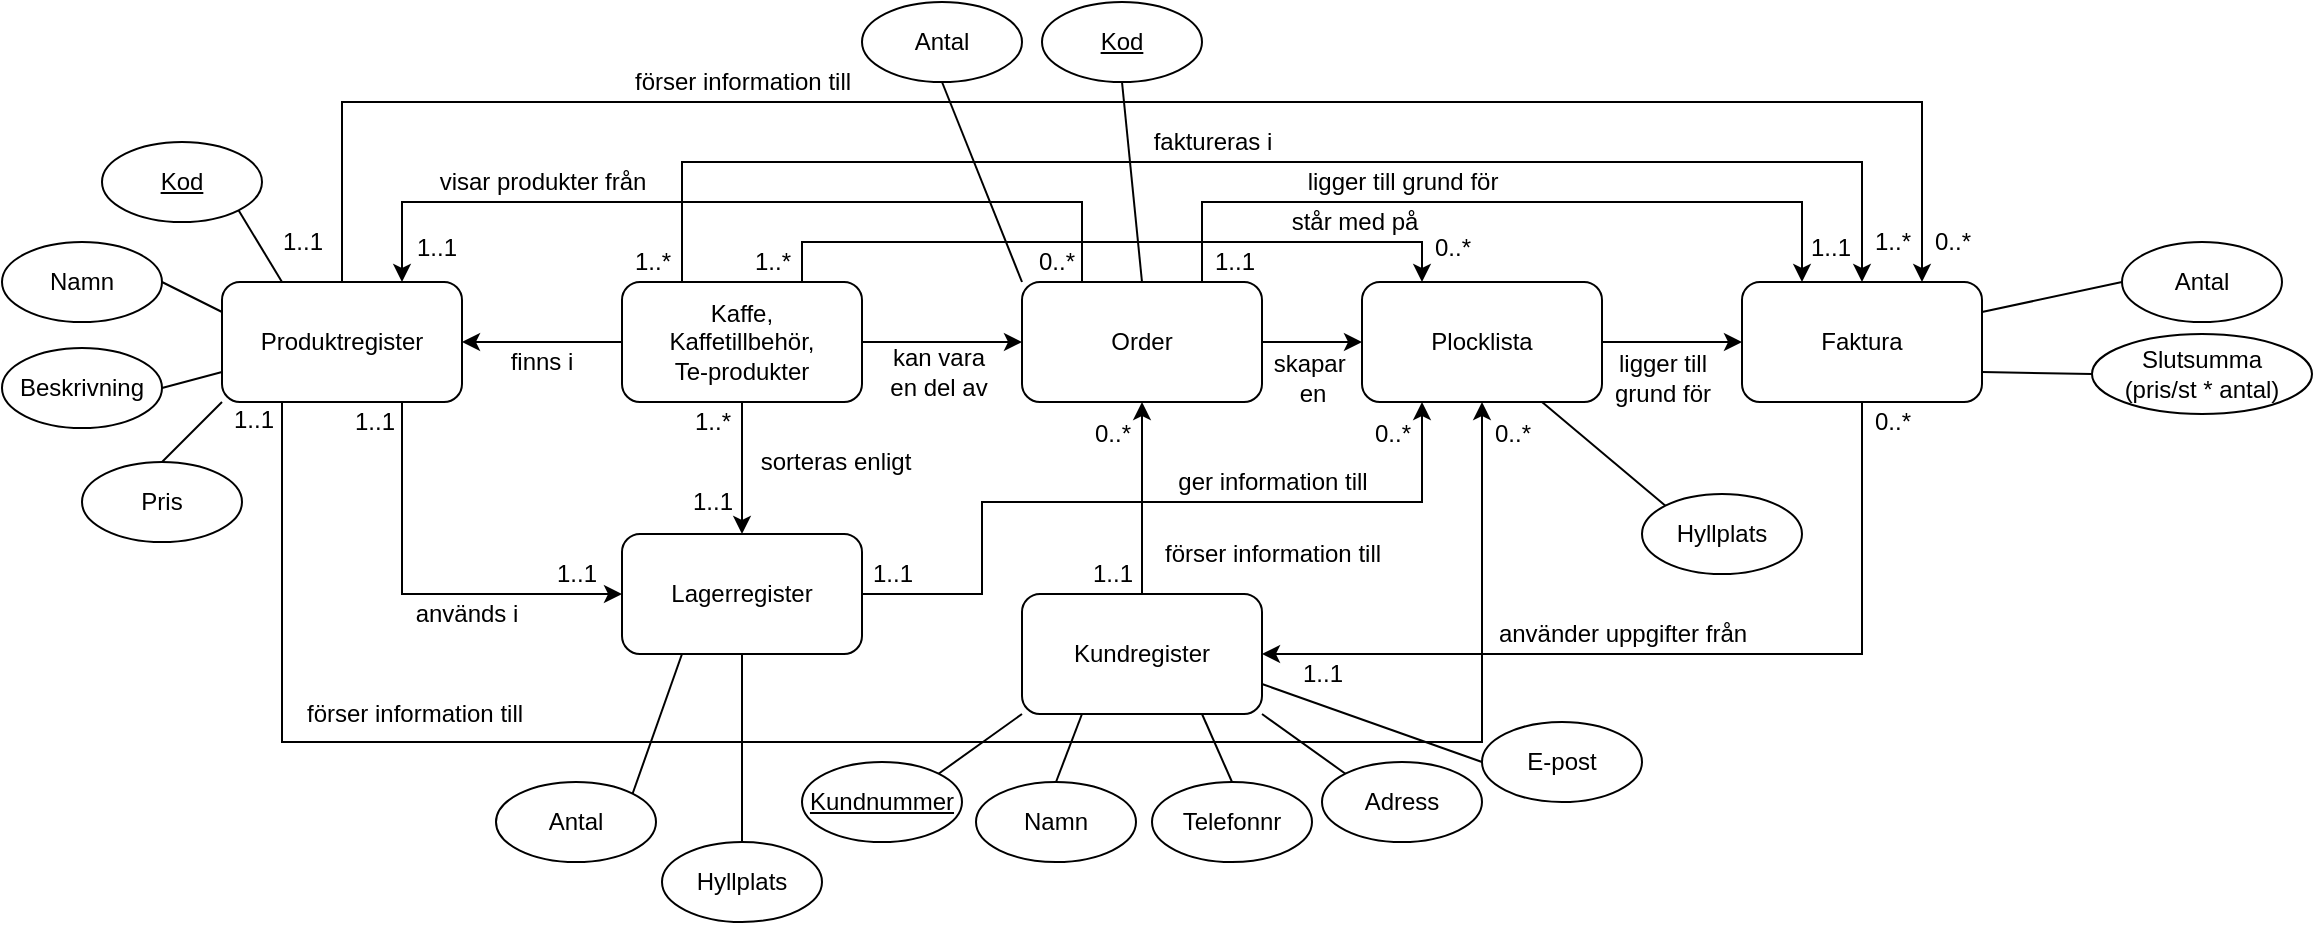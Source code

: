<mxfile version="12.6.5" type="device"><diagram id="C5RBs43oDa-KdzZeNtuy" name="Page-1"><mxGraphModel dx="1933" dy="980" grid="1" gridSize="10" guides="1" tooltips="1" connect="1" arrows="1" fold="1" page="1" pageScale="1" pageWidth="827" pageHeight="1169" math="0" shadow="0"><root><mxCell id="WIyWlLk6GJQsqaUBKTNV-0"/><mxCell id="WIyWlLk6GJQsqaUBKTNV-1" parent="WIyWlLk6GJQsqaUBKTNV-0"/><mxCell id="cyRoz3VswMwR6UtzAq-F-48" style="edgeStyle=orthogonalEdgeStyle;rounded=0;orthogonalLoop=1;jettySize=auto;html=1;exitX=0.5;exitY=1;exitDx=0;exitDy=0;entryX=0.5;entryY=0;entryDx=0;entryDy=0;" parent="WIyWlLk6GJQsqaUBKTNV-1" source="cyRoz3VswMwR6UtzAq-F-0" target="cyRoz3VswMwR6UtzAq-F-5" edge="1"><mxGeometry relative="1" as="geometry"><Array as="points"/></mxGeometry></mxCell><mxCell id="cyRoz3VswMwR6UtzAq-F-49" style="edgeStyle=orthogonalEdgeStyle;rounded=0;orthogonalLoop=1;jettySize=auto;html=1;exitX=1;exitY=0.5;exitDx=0;exitDy=0;entryX=0;entryY=0.5;entryDx=0;entryDy=0;" parent="WIyWlLk6GJQsqaUBKTNV-1" source="cyRoz3VswMwR6UtzAq-F-0" target="cyRoz3VswMwR6UtzAq-F-6" edge="1"><mxGeometry relative="1" as="geometry"/></mxCell><mxCell id="cyRoz3VswMwR6UtzAq-F-51" style="edgeStyle=orthogonalEdgeStyle;rounded=0;orthogonalLoop=1;jettySize=auto;html=1;exitX=0.75;exitY=0;exitDx=0;exitDy=0;entryX=0.25;entryY=0;entryDx=0;entryDy=0;" parent="WIyWlLk6GJQsqaUBKTNV-1" source="cyRoz3VswMwR6UtzAq-F-0" target="cyRoz3VswMwR6UtzAq-F-7" edge="1"><mxGeometry relative="1" as="geometry"/></mxCell><mxCell id="cyRoz3VswMwR6UtzAq-F-52" style="edgeStyle=orthogonalEdgeStyle;rounded=0;orthogonalLoop=1;jettySize=auto;html=1;exitX=0.25;exitY=0;exitDx=0;exitDy=0;entryX=0.5;entryY=0;entryDx=0;entryDy=0;" parent="WIyWlLk6GJQsqaUBKTNV-1" source="cyRoz3VswMwR6UtzAq-F-0" target="cyRoz3VswMwR6UtzAq-F-8" edge="1"><mxGeometry relative="1" as="geometry"><Array as="points"><mxPoint x="260" y="430"/><mxPoint x="850" y="430"/></Array></mxGeometry></mxCell><mxCell id="cyRoz3VswMwR6UtzAq-F-57" style="edgeStyle=orthogonalEdgeStyle;rounded=0;orthogonalLoop=1;jettySize=auto;html=1;exitX=0;exitY=0.5;exitDx=0;exitDy=0;entryX=1;entryY=0.5;entryDx=0;entryDy=0;" parent="WIyWlLk6GJQsqaUBKTNV-1" source="cyRoz3VswMwR6UtzAq-F-0" target="cyRoz3VswMwR6UtzAq-F-4" edge="1"><mxGeometry relative="1" as="geometry"><Array as="points"><mxPoint x="190" y="520"/><mxPoint x="190" y="520"/></Array></mxGeometry></mxCell><mxCell id="cyRoz3VswMwR6UtzAq-F-0" value="Kaffe,&lt;br&gt;Kaffetillbehör,&lt;br&gt;Te-produkter" style="rounded=1;whiteSpace=wrap;html=1;" parent="WIyWlLk6GJQsqaUBKTNV-1" vertex="1"><mxGeometry x="230" y="490" width="120" height="60" as="geometry"/></mxCell><mxCell id="cyRoz3VswMwR6UtzAq-F-55" style="edgeStyle=orthogonalEdgeStyle;rounded=0;orthogonalLoop=1;jettySize=auto;html=1;exitX=0.5;exitY=0;exitDx=0;exitDy=0;entryX=0.5;entryY=1;entryDx=0;entryDy=0;" parent="WIyWlLk6GJQsqaUBKTNV-1" source="cyRoz3VswMwR6UtzAq-F-3" target="cyRoz3VswMwR6UtzAq-F-6" edge="1"><mxGeometry relative="1" as="geometry"><Array as="points"><mxPoint x="490" y="590"/><mxPoint x="490" y="590"/></Array></mxGeometry></mxCell><mxCell id="cyRoz3VswMwR6UtzAq-F-3" value="Kundregister" style="rounded=1;whiteSpace=wrap;html=1;" parent="WIyWlLk6GJQsqaUBKTNV-1" vertex="1"><mxGeometry x="430" y="646" width="120" height="60" as="geometry"/></mxCell><mxCell id="cyRoz3VswMwR6UtzAq-F-61" style="edgeStyle=orthogonalEdgeStyle;rounded=0;orthogonalLoop=1;jettySize=auto;html=1;exitX=0.75;exitY=1;exitDx=0;exitDy=0;entryX=0;entryY=0.5;entryDx=0;entryDy=0;" parent="WIyWlLk6GJQsqaUBKTNV-1" source="cyRoz3VswMwR6UtzAq-F-4" target="cyRoz3VswMwR6UtzAq-F-5" edge="1"><mxGeometry relative="1" as="geometry"/></mxCell><mxCell id="cyRoz3VswMwR6UtzAq-F-66" style="edgeStyle=orthogonalEdgeStyle;rounded=0;orthogonalLoop=1;jettySize=auto;html=1;exitX=0.25;exitY=1;exitDx=0;exitDy=0;entryX=0.5;entryY=1;entryDx=0;entryDy=0;" parent="WIyWlLk6GJQsqaUBKTNV-1" source="cyRoz3VswMwR6UtzAq-F-4" target="cyRoz3VswMwR6UtzAq-F-7" edge="1"><mxGeometry relative="1" as="geometry"><Array as="points"><mxPoint x="60" y="720"/><mxPoint x="660" y="720"/></Array></mxGeometry></mxCell><mxCell id="cyRoz3VswMwR6UtzAq-F-68" style="edgeStyle=orthogonalEdgeStyle;rounded=0;orthogonalLoop=1;jettySize=auto;html=1;exitX=0.5;exitY=0;exitDx=0;exitDy=0;entryX=0.75;entryY=0;entryDx=0;entryDy=0;" parent="WIyWlLk6GJQsqaUBKTNV-1" source="cyRoz3VswMwR6UtzAq-F-4" target="cyRoz3VswMwR6UtzAq-F-8" edge="1"><mxGeometry relative="1" as="geometry"><Array as="points"><mxPoint x="90" y="400"/><mxPoint x="880" y="400"/></Array></mxGeometry></mxCell><mxCell id="cyRoz3VswMwR6UtzAq-F-4" value="Produktregister" style="rounded=1;whiteSpace=wrap;html=1;" parent="WIyWlLk6GJQsqaUBKTNV-1" vertex="1"><mxGeometry x="30" y="490" width="120" height="60" as="geometry"/></mxCell><mxCell id="cyRoz3VswMwR6UtzAq-F-72" style="edgeStyle=orthogonalEdgeStyle;rounded=0;orthogonalLoop=1;jettySize=auto;html=1;exitX=1;exitY=0.5;exitDx=0;exitDy=0;entryX=0.25;entryY=1;entryDx=0;entryDy=0;" parent="WIyWlLk6GJQsqaUBKTNV-1" source="cyRoz3VswMwR6UtzAq-F-5" target="cyRoz3VswMwR6UtzAq-F-7" edge="1"><mxGeometry relative="1" as="geometry"><Array as="points"><mxPoint x="410" y="646"/><mxPoint x="410" y="600"/><mxPoint x="630" y="600"/></Array></mxGeometry></mxCell><mxCell id="cyRoz3VswMwR6UtzAq-F-5" value="Lagerregister" style="rounded=1;whiteSpace=wrap;html=1;" parent="WIyWlLk6GJQsqaUBKTNV-1" vertex="1"><mxGeometry x="230" y="616" width="120" height="60" as="geometry"/></mxCell><mxCell id="cyRoz3VswMwR6UtzAq-F-76" style="edgeStyle=orthogonalEdgeStyle;rounded=0;orthogonalLoop=1;jettySize=auto;html=1;exitX=1;exitY=0.5;exitDx=0;exitDy=0;entryX=0;entryY=0.5;entryDx=0;entryDy=0;" parent="WIyWlLk6GJQsqaUBKTNV-1" source="cyRoz3VswMwR6UtzAq-F-6" target="cyRoz3VswMwR6UtzAq-F-7" edge="1"><mxGeometry relative="1" as="geometry"/></mxCell><mxCell id="cyRoz3VswMwR6UtzAq-F-85" style="edgeStyle=orthogonalEdgeStyle;rounded=0;orthogonalLoop=1;jettySize=auto;html=1;exitX=0.25;exitY=0;exitDx=0;exitDy=0;entryX=0.75;entryY=0;entryDx=0;entryDy=0;" parent="WIyWlLk6GJQsqaUBKTNV-1" source="cyRoz3VswMwR6UtzAq-F-6" target="cyRoz3VswMwR6UtzAq-F-4" edge="1"><mxGeometry relative="1" as="geometry"><Array as="points"><mxPoint x="460" y="450"/><mxPoint x="120" y="450"/></Array></mxGeometry></mxCell><mxCell id="cyRoz3VswMwR6UtzAq-F-87" style="edgeStyle=orthogonalEdgeStyle;rounded=0;orthogonalLoop=1;jettySize=auto;html=1;exitX=0.75;exitY=0;exitDx=0;exitDy=0;entryX=0.25;entryY=0;entryDx=0;entryDy=0;" parent="WIyWlLk6GJQsqaUBKTNV-1" source="cyRoz3VswMwR6UtzAq-F-6" target="cyRoz3VswMwR6UtzAq-F-8" edge="1"><mxGeometry relative="1" as="geometry"><Array as="points"><mxPoint x="520" y="450"/><mxPoint x="820" y="450"/></Array></mxGeometry></mxCell><mxCell id="cyRoz3VswMwR6UtzAq-F-6" value="Order" style="rounded=1;whiteSpace=wrap;html=1;" parent="WIyWlLk6GJQsqaUBKTNV-1" vertex="1"><mxGeometry x="430" y="490" width="120" height="60" as="geometry"/></mxCell><mxCell id="cyRoz3VswMwR6UtzAq-F-74" style="edgeStyle=orthogonalEdgeStyle;rounded=0;orthogonalLoop=1;jettySize=auto;html=1;exitX=1;exitY=0.5;exitDx=0;exitDy=0;entryX=0;entryY=0.5;entryDx=0;entryDy=0;" parent="WIyWlLk6GJQsqaUBKTNV-1" source="cyRoz3VswMwR6UtzAq-F-7" target="cyRoz3VswMwR6UtzAq-F-8" edge="1"><mxGeometry relative="1" as="geometry"/></mxCell><mxCell id="cyRoz3VswMwR6UtzAq-F-7" value="Plocklista" style="rounded=1;whiteSpace=wrap;html=1;" parent="WIyWlLk6GJQsqaUBKTNV-1" vertex="1"><mxGeometry x="600" y="490" width="120" height="60" as="geometry"/></mxCell><mxCell id="cyRoz3VswMwR6UtzAq-F-80" style="edgeStyle=orthogonalEdgeStyle;rounded=0;orthogonalLoop=1;jettySize=auto;html=1;exitX=0.5;exitY=1;exitDx=0;exitDy=0;entryX=1;entryY=0.5;entryDx=0;entryDy=0;" parent="WIyWlLk6GJQsqaUBKTNV-1" source="cyRoz3VswMwR6UtzAq-F-8" target="cyRoz3VswMwR6UtzAq-F-3" edge="1"><mxGeometry relative="1" as="geometry"/></mxCell><mxCell id="cyRoz3VswMwR6UtzAq-F-8" value="Faktura" style="rounded=1;whiteSpace=wrap;html=1;" parent="WIyWlLk6GJQsqaUBKTNV-1" vertex="1"><mxGeometry x="790" y="490" width="120" height="60" as="geometry"/></mxCell><mxCell id="cyRoz3VswMwR6UtzAq-F-16" value="finns i" style="text;html=1;strokeColor=none;fillColor=none;align=center;verticalAlign=middle;whiteSpace=wrap;rounded=0;" parent="WIyWlLk6GJQsqaUBKTNV-1" vertex="1"><mxGeometry x="170" y="520" width="40" height="20" as="geometry"/></mxCell><mxCell id="cyRoz3VswMwR6UtzAq-F-22" value="sorteras enligt" style="text;html=1;strokeColor=none;fillColor=none;align=center;verticalAlign=middle;whiteSpace=wrap;rounded=0;" parent="WIyWlLk6GJQsqaUBKTNV-1" vertex="1"><mxGeometry x="297" y="570" width="80" height="20" as="geometry"/></mxCell><mxCell id="cyRoz3VswMwR6UtzAq-F-50" value="kan vara &lt;br&gt;en del av" style="text;html=1;align=center;verticalAlign=middle;resizable=0;points=[];autosize=1;" parent="WIyWlLk6GJQsqaUBKTNV-1" vertex="1"><mxGeometry x="358" y="520" width="60" height="30" as="geometry"/></mxCell><mxCell id="cyRoz3VswMwR6UtzAq-F-53" value="står med på" style="text;html=1;align=center;verticalAlign=middle;resizable=0;points=[];autosize=1;" parent="WIyWlLk6GJQsqaUBKTNV-1" vertex="1"><mxGeometry x="556" y="450" width="80" height="20" as="geometry"/></mxCell><mxCell id="cyRoz3VswMwR6UtzAq-F-54" value="faktureras i" style="text;html=1;align=center;verticalAlign=middle;resizable=0;points=[];autosize=1;" parent="WIyWlLk6GJQsqaUBKTNV-1" vertex="1"><mxGeometry x="490" y="410" width="70" height="20" as="geometry"/></mxCell><mxCell id="cyRoz3VswMwR6UtzAq-F-56" value="förser information till" style="text;html=1;align=center;verticalAlign=middle;resizable=0;points=[];autosize=1;" parent="WIyWlLk6GJQsqaUBKTNV-1" vertex="1"><mxGeometry x="495" y="616" width="120" height="20" as="geometry"/></mxCell><mxCell id="cyRoz3VswMwR6UtzAq-F-62" value="används i" style="text;html=1;align=center;verticalAlign=middle;resizable=0;points=[];autosize=1;" parent="WIyWlLk6GJQsqaUBKTNV-1" vertex="1"><mxGeometry x="117" y="646" width="70" height="20" as="geometry"/></mxCell><mxCell id="cyRoz3VswMwR6UtzAq-F-67" value="förser information till" style="text;html=1;align=center;verticalAlign=middle;resizable=0;points=[];autosize=1;" parent="WIyWlLk6GJQsqaUBKTNV-1" vertex="1"><mxGeometry x="66" y="696" width="120" height="20" as="geometry"/></mxCell><mxCell id="cyRoz3VswMwR6UtzAq-F-73" value="ger information till" style="text;html=1;align=center;verticalAlign=middle;resizable=0;points=[];autosize=1;" parent="WIyWlLk6GJQsqaUBKTNV-1" vertex="1"><mxGeometry x="500" y="580" width="110" height="20" as="geometry"/></mxCell><mxCell id="cyRoz3VswMwR6UtzAq-F-75" value="skapar&amp;nbsp;&lt;br&gt;en" style="text;html=1;align=center;verticalAlign=middle;resizable=0;points=[];autosize=1;" parent="WIyWlLk6GJQsqaUBKTNV-1" vertex="1"><mxGeometry x="550" y="523" width="50" height="30" as="geometry"/></mxCell><mxCell id="cyRoz3VswMwR6UtzAq-F-77" value="ligger till&lt;br&gt;grund för" style="text;html=1;align=center;verticalAlign=middle;resizable=0;points=[];autosize=1;" parent="WIyWlLk6GJQsqaUBKTNV-1" vertex="1"><mxGeometry x="720" y="523" width="60" height="30" as="geometry"/></mxCell><mxCell id="cyRoz3VswMwR6UtzAq-F-81" value="använder uppgifter från" style="text;html=1;align=center;verticalAlign=middle;resizable=0;points=[];autosize=1;" parent="WIyWlLk6GJQsqaUBKTNV-1" vertex="1"><mxGeometry x="660" y="656" width="140" height="20" as="geometry"/></mxCell><mxCell id="cyRoz3VswMwR6UtzAq-F-82" value="förser information till" style="text;html=1;align=center;verticalAlign=middle;resizable=0;points=[];autosize=1;" parent="WIyWlLk6GJQsqaUBKTNV-1" vertex="1"><mxGeometry x="230" y="380" width="120" height="20" as="geometry"/></mxCell><mxCell id="cyRoz3VswMwR6UtzAq-F-86" value="visar produkter från" style="text;html=1;align=center;verticalAlign=middle;resizable=0;points=[];autosize=1;" parent="WIyWlLk6GJQsqaUBKTNV-1" vertex="1"><mxGeometry x="130" y="430" width="120" height="20" as="geometry"/></mxCell><mxCell id="cyRoz3VswMwR6UtzAq-F-88" value="ligger till grund för" style="text;html=1;align=center;verticalAlign=middle;resizable=0;points=[];autosize=1;" parent="WIyWlLk6GJQsqaUBKTNV-1" vertex="1"><mxGeometry x="565" y="430" width="110" height="20" as="geometry"/></mxCell><mxCell id="cyRoz3VswMwR6UtzAq-F-91" value="1..1" style="text;html=1;strokeColor=none;fillColor=none;align=center;verticalAlign=middle;whiteSpace=wrap;rounded=0;" parent="WIyWlLk6GJQsqaUBKTNV-1" vertex="1"><mxGeometry x="26" y="549" width="40" height="20" as="geometry"/></mxCell><mxCell id="cyRoz3VswMwR6UtzAq-F-92" value="0..*" style="text;html=1;align=center;verticalAlign=middle;resizable=0;points=[];autosize=1;" parent="WIyWlLk6GJQsqaUBKTNV-1" vertex="1"><mxGeometry x="660" y="556" width="30" height="20" as="geometry"/></mxCell><mxCell id="cyRoz3VswMwR6UtzAq-F-93" value="0..*" style="text;html=1;align=center;verticalAlign=middle;resizable=0;points=[];autosize=1;" parent="WIyWlLk6GJQsqaUBKTNV-1" vertex="1"><mxGeometry x="432" y="470" width="30" height="20" as="geometry"/></mxCell><mxCell id="cyRoz3VswMwR6UtzAq-F-94" value="1..1" style="text;html=1;align=center;verticalAlign=middle;resizable=0;points=[];autosize=1;" parent="WIyWlLk6GJQsqaUBKTNV-1" vertex="1"><mxGeometry x="117" y="463" width="40" height="20" as="geometry"/></mxCell><mxCell id="cyRoz3VswMwR6UtzAq-F-95" value="1..1" style="text;html=1;align=center;verticalAlign=middle;resizable=0;points=[];autosize=1;" parent="WIyWlLk6GJQsqaUBKTNV-1" vertex="1"><mxGeometry x="86" y="550" width="40" height="20" as="geometry"/></mxCell><mxCell id="cyRoz3VswMwR6UtzAq-F-96" value="1..1" style="text;html=1;align=center;verticalAlign=middle;resizable=0;points=[];autosize=1;" parent="WIyWlLk6GJQsqaUBKTNV-1" vertex="1"><mxGeometry x="187" y="626" width="40" height="20" as="geometry"/></mxCell><mxCell id="cyRoz3VswMwR6UtzAq-F-97" value="1..1" style="text;html=1;align=center;verticalAlign=middle;resizable=0;points=[];autosize=1;" parent="WIyWlLk6GJQsqaUBKTNV-1" vertex="1"><mxGeometry x="50" y="460" width="40" height="20" as="geometry"/></mxCell><mxCell id="cyRoz3VswMwR6UtzAq-F-98" value="0..*" style="text;html=1;align=center;verticalAlign=middle;resizable=0;points=[];autosize=1;" parent="WIyWlLk6GJQsqaUBKTNV-1" vertex="1"><mxGeometry x="880" y="460" width="30" height="20" as="geometry"/></mxCell><mxCell id="cyRoz3VswMwR6UtzAq-F-105" value="1..1" style="text;html=1;align=center;verticalAlign=middle;resizable=0;points=[];autosize=1;" parent="WIyWlLk6GJQsqaUBKTNV-1" vertex="1"><mxGeometry x="345" y="626" width="40" height="20" as="geometry"/></mxCell><mxCell id="cyRoz3VswMwR6UtzAq-F-106" value="0..*" style="text;html=1;align=center;verticalAlign=middle;resizable=0;points=[];autosize=1;" parent="WIyWlLk6GJQsqaUBKTNV-1" vertex="1"><mxGeometry x="600" y="556" width="30" height="20" as="geometry"/></mxCell><mxCell id="cyRoz3VswMwR6UtzAq-F-107" value="0..*" style="text;html=1;align=center;verticalAlign=middle;resizable=0;points=[];autosize=1;" parent="WIyWlLk6GJQsqaUBKTNV-1" vertex="1"><mxGeometry x="460" y="556" width="30" height="20" as="geometry"/></mxCell><mxCell id="cyRoz3VswMwR6UtzAq-F-108" value="1..1" style="text;html=1;align=center;verticalAlign=middle;resizable=0;points=[];autosize=1;" parent="WIyWlLk6GJQsqaUBKTNV-1" vertex="1"><mxGeometry x="455" y="626" width="40" height="20" as="geometry"/></mxCell><mxCell id="cyRoz3VswMwR6UtzAq-F-110" value="1..1" style="text;html=1;align=center;verticalAlign=middle;resizable=0;points=[];autosize=1;" parent="WIyWlLk6GJQsqaUBKTNV-1" vertex="1"><mxGeometry x="814" y="463" width="40" height="20" as="geometry"/></mxCell><mxCell id="cyRoz3VswMwR6UtzAq-F-111" value="1..1" style="text;html=1;align=center;verticalAlign=middle;resizable=0;points=[];autosize=1;" parent="WIyWlLk6GJQsqaUBKTNV-1" vertex="1"><mxGeometry x="516" y="470" width="40" height="20" as="geometry"/></mxCell><mxCell id="cyRoz3VswMwR6UtzAq-F-112" value="0..*" style="text;html=1;align=center;verticalAlign=middle;resizable=0;points=[];autosize=1;" parent="WIyWlLk6GJQsqaUBKTNV-1" vertex="1"><mxGeometry x="850" y="550" width="30" height="20" as="geometry"/></mxCell><mxCell id="cyRoz3VswMwR6UtzAq-F-113" value="1..1" style="text;html=1;align=center;verticalAlign=middle;resizable=0;points=[];autosize=1;" parent="WIyWlLk6GJQsqaUBKTNV-1" vertex="1"><mxGeometry x="560" y="676" width="40" height="20" as="geometry"/></mxCell><mxCell id="cyRoz3VswMwR6UtzAq-F-114" value="1..*" style="text;html=1;align=center;verticalAlign=middle;resizable=0;points=[];autosize=1;" parent="WIyWlLk6GJQsqaUBKTNV-1" vertex="1"><mxGeometry x="230" y="470" width="30" height="20" as="geometry"/></mxCell><mxCell id="cyRoz3VswMwR6UtzAq-F-115" value="1..*" style="text;html=1;align=center;verticalAlign=middle;resizable=0;points=[];autosize=1;" parent="WIyWlLk6GJQsqaUBKTNV-1" vertex="1"><mxGeometry x="850" y="460" width="30" height="20" as="geometry"/></mxCell><mxCell id="cyRoz3VswMwR6UtzAq-F-116" value="0..*" style="text;html=1;align=center;verticalAlign=middle;resizable=0;points=[];autosize=1;" parent="WIyWlLk6GJQsqaUBKTNV-1" vertex="1"><mxGeometry x="630" y="463" width="30" height="20" as="geometry"/></mxCell><mxCell id="cyRoz3VswMwR6UtzAq-F-117" value="1..*" style="text;html=1;align=center;verticalAlign=middle;resizable=0;points=[];autosize=1;" parent="WIyWlLk6GJQsqaUBKTNV-1" vertex="1"><mxGeometry x="290" y="470" width="30" height="20" as="geometry"/></mxCell><mxCell id="cyRoz3VswMwR6UtzAq-F-118" value="1..*" style="text;html=1;align=center;verticalAlign=middle;resizable=0;points=[];autosize=1;" parent="WIyWlLk6GJQsqaUBKTNV-1" vertex="1"><mxGeometry x="260" y="550" width="30" height="20" as="geometry"/></mxCell><mxCell id="cyRoz3VswMwR6UtzAq-F-119" value="1..1" style="text;html=1;align=center;verticalAlign=middle;resizable=0;points=[];autosize=1;" parent="WIyWlLk6GJQsqaUBKTNV-1" vertex="1"><mxGeometry x="255" y="590" width="40" height="20" as="geometry"/></mxCell><mxCell id="cyRoz3VswMwR6UtzAq-F-120" value="&lt;u&gt;Kod&lt;/u&gt;" style="ellipse;whiteSpace=wrap;html=1;" parent="WIyWlLk6GJQsqaUBKTNV-1" vertex="1"><mxGeometry x="-30" y="420" width="80" height="40" as="geometry"/></mxCell><mxCell id="cyRoz3VswMwR6UtzAq-F-121" value="Namn" style="ellipse;whiteSpace=wrap;html=1;" parent="WIyWlLk6GJQsqaUBKTNV-1" vertex="1"><mxGeometry x="-80" y="470" width="80" height="40" as="geometry"/></mxCell><mxCell id="cyRoz3VswMwR6UtzAq-F-122" value="Beskrivning" style="ellipse;whiteSpace=wrap;html=1;" parent="WIyWlLk6GJQsqaUBKTNV-1" vertex="1"><mxGeometry x="-80" y="523" width="80" height="40" as="geometry"/></mxCell><mxCell id="cyRoz3VswMwR6UtzAq-F-123" value="Pris" style="ellipse;whiteSpace=wrap;html=1;" parent="WIyWlLk6GJQsqaUBKTNV-1" vertex="1"><mxGeometry x="-40" y="580" width="80" height="40" as="geometry"/></mxCell><mxCell id="cyRoz3VswMwR6UtzAq-F-125" value="" style="endArrow=none;html=1;entryX=0.25;entryY=0;entryDx=0;entryDy=0;exitX=1;exitY=1;exitDx=0;exitDy=0;" parent="WIyWlLk6GJQsqaUBKTNV-1" source="cyRoz3VswMwR6UtzAq-F-120" target="cyRoz3VswMwR6UtzAq-F-4" edge="1"><mxGeometry width="50" height="50" relative="1" as="geometry"><mxPoint x="36" y="410" as="sourcePoint"/><mxPoint x="70" y="450" as="targetPoint"/></mxGeometry></mxCell><mxCell id="cyRoz3VswMwR6UtzAq-F-126" value="" style="endArrow=none;html=1;entryX=0;entryY=0.25;entryDx=0;entryDy=0;" parent="WIyWlLk6GJQsqaUBKTNV-1" target="cyRoz3VswMwR6UtzAq-F-4" edge="1"><mxGeometry width="50" height="50" relative="1" as="geometry"><mxPoint y="490" as="sourcePoint"/><mxPoint x="70" y="500" as="targetPoint"/></mxGeometry></mxCell><mxCell id="cyRoz3VswMwR6UtzAq-F-127" value="" style="endArrow=none;html=1;entryX=0;entryY=0.75;entryDx=0;entryDy=0;exitX=1;exitY=0.5;exitDx=0;exitDy=0;fontStyle=1" parent="WIyWlLk6GJQsqaUBKTNV-1" source="cyRoz3VswMwR6UtzAq-F-122" target="cyRoz3VswMwR6UtzAq-F-4" edge="1"><mxGeometry width="50" height="50" relative="1" as="geometry"><mxPoint x="10" y="500" as="sourcePoint"/><mxPoint x="40" y="515" as="targetPoint"/></mxGeometry></mxCell><mxCell id="cyRoz3VswMwR6UtzAq-F-129" value="" style="endArrow=none;html=1;entryX=0;entryY=1;entryDx=0;entryDy=0;exitX=0.5;exitY=0;exitDx=0;exitDy=0;" parent="WIyWlLk6GJQsqaUBKTNV-1" source="cyRoz3VswMwR6UtzAq-F-123" target="cyRoz3VswMwR6UtzAq-F-4" edge="1"><mxGeometry width="50" height="50" relative="1" as="geometry"><mxPoint x="30" y="520" as="sourcePoint"/><mxPoint x="60" y="535" as="targetPoint"/></mxGeometry></mxCell><mxCell id="cyRoz3VswMwR6UtzAq-F-130" value="&lt;u&gt;Kundnummer&lt;/u&gt;" style="ellipse;whiteSpace=wrap;html=1;" parent="WIyWlLk6GJQsqaUBKTNV-1" vertex="1"><mxGeometry x="320" y="730" width="80" height="40" as="geometry"/></mxCell><mxCell id="cyRoz3VswMwR6UtzAq-F-131" value="Namn" style="ellipse;whiteSpace=wrap;html=1;" parent="WIyWlLk6GJQsqaUBKTNV-1" vertex="1"><mxGeometry x="407" y="740" width="80" height="40" as="geometry"/></mxCell><mxCell id="cyRoz3VswMwR6UtzAq-F-132" value="Telefonnr" style="ellipse;whiteSpace=wrap;html=1;" parent="WIyWlLk6GJQsqaUBKTNV-1" vertex="1"><mxGeometry x="495" y="740" width="80" height="40" as="geometry"/></mxCell><mxCell id="cyRoz3VswMwR6UtzAq-F-133" value="Adress" style="ellipse;whiteSpace=wrap;html=1;" parent="WIyWlLk6GJQsqaUBKTNV-1" vertex="1"><mxGeometry x="580" y="730" width="80" height="40" as="geometry"/></mxCell><mxCell id="cyRoz3VswMwR6UtzAq-F-134" value="E-post" style="ellipse;whiteSpace=wrap;html=1;" parent="WIyWlLk6GJQsqaUBKTNV-1" vertex="1"><mxGeometry x="660" y="710" width="80" height="40" as="geometry"/></mxCell><mxCell id="cyRoz3VswMwR6UtzAq-F-135" value="" style="endArrow=none;html=1;exitX=1;exitY=0;exitDx=0;exitDy=0;entryX=0;entryY=1;entryDx=0;entryDy=0;" parent="WIyWlLk6GJQsqaUBKTNV-1" source="cyRoz3VswMwR6UtzAq-F-130" target="cyRoz3VswMwR6UtzAq-F-3" edge="1"><mxGeometry width="50" height="50" relative="1" as="geometry"><mxPoint x="375" y="740" as="sourcePoint"/><mxPoint x="425" y="690" as="targetPoint"/></mxGeometry></mxCell><mxCell id="cyRoz3VswMwR6UtzAq-F-137" value="" style="endArrow=none;html=1;exitX=0.5;exitY=0;exitDx=0;exitDy=0;entryX=0.25;entryY=1;entryDx=0;entryDy=0;" parent="WIyWlLk6GJQsqaUBKTNV-1" source="cyRoz3VswMwR6UtzAq-F-131" target="cyRoz3VswMwR6UtzAq-F-3" edge="1"><mxGeometry width="50" height="50" relative="1" as="geometry"><mxPoint x="388" y="760" as="sourcePoint"/><mxPoint x="440" y="686" as="targetPoint"/></mxGeometry></mxCell><mxCell id="cyRoz3VswMwR6UtzAq-F-138" value="" style="endArrow=none;html=1;exitX=0.75;exitY=1;exitDx=0;exitDy=0;entryX=0.5;entryY=0;entryDx=0;entryDy=0;" parent="WIyWlLk6GJQsqaUBKTNV-1" source="cyRoz3VswMwR6UtzAq-F-3" target="cyRoz3VswMwR6UtzAq-F-132" edge="1"><mxGeometry width="50" height="50" relative="1" as="geometry"><mxPoint x="468" y="864" as="sourcePoint"/><mxPoint x="520" y="790" as="targetPoint"/></mxGeometry></mxCell><mxCell id="cyRoz3VswMwR6UtzAq-F-139" value="" style="endArrow=none;html=1;exitX=0;exitY=0;exitDx=0;exitDy=0;entryX=1;entryY=1;entryDx=0;entryDy=0;" parent="WIyWlLk6GJQsqaUBKTNV-1" source="cyRoz3VswMwR6UtzAq-F-133" target="cyRoz3VswMwR6UtzAq-F-3" edge="1"><mxGeometry width="50" height="50" relative="1" as="geometry"><mxPoint x="595" y="750" as="sourcePoint"/><mxPoint x="647" y="676" as="targetPoint"/></mxGeometry></mxCell><mxCell id="cyRoz3VswMwR6UtzAq-F-140" value="" style="endArrow=none;html=1;exitX=1;exitY=0.75;exitDx=0;exitDy=0;entryX=0;entryY=0.5;entryDx=0;entryDy=0;" parent="WIyWlLk6GJQsqaUBKTNV-1" source="cyRoz3VswMwR6UtzAq-F-3" target="cyRoz3VswMwR6UtzAq-F-134" edge="1"><mxGeometry width="50" height="50" relative="1" as="geometry"><mxPoint x="600" y="757" as="sourcePoint"/><mxPoint x="652" y="683" as="targetPoint"/></mxGeometry></mxCell><mxCell id="cyRoz3VswMwR6UtzAq-F-141" value="Antal" style="ellipse;whiteSpace=wrap;html=1;" parent="WIyWlLk6GJQsqaUBKTNV-1" vertex="1"><mxGeometry x="167" y="740" width="80" height="40" as="geometry"/></mxCell><mxCell id="cyRoz3VswMwR6UtzAq-F-142" value="Hyllplats" style="ellipse;whiteSpace=wrap;html=1;" parent="WIyWlLk6GJQsqaUBKTNV-1" vertex="1"><mxGeometry x="250" y="770" width="80" height="40" as="geometry"/></mxCell><mxCell id="cyRoz3VswMwR6UtzAq-F-146" value="" style="endArrow=none;html=1;entryX=0.25;entryY=1;entryDx=0;entryDy=0;exitX=1;exitY=0;exitDx=0;exitDy=0;" parent="WIyWlLk6GJQsqaUBKTNV-1" source="cyRoz3VswMwR6UtzAq-F-141" target="cyRoz3VswMwR6UtzAq-F-5" edge="1"><mxGeometry width="50" height="50" relative="1" as="geometry"><mxPoint x="187" y="731" as="sourcePoint"/><mxPoint x="237" y="681" as="targetPoint"/></mxGeometry></mxCell><mxCell id="cyRoz3VswMwR6UtzAq-F-148" value="" style="endArrow=none;html=1;entryX=0.5;entryY=1;entryDx=0;entryDy=0;exitX=0.5;exitY=0;exitDx=0;exitDy=0;" parent="WIyWlLk6GJQsqaUBKTNV-1" source="cyRoz3VswMwR6UtzAq-F-142" target="cyRoz3VswMwR6UtzAq-F-5" edge="1"><mxGeometry width="50" height="50" relative="1" as="geometry"><mxPoint x="239.497" y="800.251" as="sourcePoint"/><mxPoint x="270" y="686" as="targetPoint"/></mxGeometry></mxCell><mxCell id="cyRoz3VswMwR6UtzAq-F-152" value="&lt;u&gt;Kod&lt;/u&gt;" style="ellipse;whiteSpace=wrap;html=1;" parent="WIyWlLk6GJQsqaUBKTNV-1" vertex="1"><mxGeometry x="440" y="350" width="80" height="40" as="geometry"/></mxCell><mxCell id="cyRoz3VswMwR6UtzAq-F-155" value="" style="endArrow=none;html=1;entryX=0.5;entryY=1;entryDx=0;entryDy=0;exitX=0.5;exitY=0;exitDx=0;exitDy=0;" parent="WIyWlLk6GJQsqaUBKTNV-1" source="cyRoz3VswMwR6UtzAq-F-6" target="cyRoz3VswMwR6UtzAq-F-152" edge="1"><mxGeometry width="50" height="50" relative="1" as="geometry"><mxPoint x="504" y="475" as="sourcePoint"/><mxPoint x="462" y="365" as="targetPoint"/></mxGeometry></mxCell><mxCell id="cyRoz3VswMwR6UtzAq-F-159" value="Antal" style="ellipse;whiteSpace=wrap;html=1;" parent="WIyWlLk6GJQsqaUBKTNV-1" vertex="1"><mxGeometry x="980" y="470" width="80" height="40" as="geometry"/></mxCell><mxCell id="cyRoz3VswMwR6UtzAq-F-160" value="Slutsumma&lt;br&gt;(pris/st * antal)" style="ellipse;whiteSpace=wrap;html=1;" parent="WIyWlLk6GJQsqaUBKTNV-1" vertex="1"><mxGeometry x="965" y="516" width="110" height="40" as="geometry"/></mxCell><mxCell id="cyRoz3VswMwR6UtzAq-F-162" value="" style="endArrow=none;html=1;entryX=0;entryY=0.5;entryDx=0;entryDy=0;exitX=1;exitY=0.25;exitDx=0;exitDy=0;" parent="WIyWlLk6GJQsqaUBKTNV-1" source="cyRoz3VswMwR6UtzAq-F-8" target="cyRoz3VswMwR6UtzAq-F-159" edge="1"><mxGeometry width="50" height="50" relative="1" as="geometry"><mxPoint x="920" y="500" as="sourcePoint"/><mxPoint x="941.967" y="462.749" as="targetPoint"/></mxGeometry></mxCell><mxCell id="cyRoz3VswMwR6UtzAq-F-163" value="" style="endArrow=none;html=1;entryX=0;entryY=0.5;entryDx=0;entryDy=0;exitX=1;exitY=0.75;exitDx=0;exitDy=0;" parent="WIyWlLk6GJQsqaUBKTNV-1" source="cyRoz3VswMwR6UtzAq-F-8" target="cyRoz3VswMwR6UtzAq-F-160" edge="1"><mxGeometry width="50" height="50" relative="1" as="geometry"><mxPoint x="930" y="510" as="sourcePoint"/><mxPoint x="951.967" y="472.749" as="targetPoint"/></mxGeometry></mxCell><mxCell id="cyRoz3VswMwR6UtzAq-F-167" value="Antal" style="ellipse;whiteSpace=wrap;html=1;" parent="WIyWlLk6GJQsqaUBKTNV-1" vertex="1"><mxGeometry x="350" y="350" width="80" height="40" as="geometry"/></mxCell><mxCell id="cyRoz3VswMwR6UtzAq-F-168" value="Hyllplats" style="ellipse;whiteSpace=wrap;html=1;" parent="WIyWlLk6GJQsqaUBKTNV-1" vertex="1"><mxGeometry x="740" y="596" width="80" height="40" as="geometry"/></mxCell><mxCell id="cyRoz3VswMwR6UtzAq-F-169" value="" style="endArrow=none;html=1;entryX=0.5;entryY=1;entryDx=0;entryDy=0;exitX=0;exitY=0;exitDx=0;exitDy=0;" parent="WIyWlLk6GJQsqaUBKTNV-1" source="cyRoz3VswMwR6UtzAq-F-6" target="cyRoz3VswMwR6UtzAq-F-167" edge="1"><mxGeometry width="50" height="50" relative="1" as="geometry"><mxPoint x="760" y="597.5" as="sourcePoint"/><mxPoint x="830" y="582.5" as="targetPoint"/></mxGeometry></mxCell><mxCell id="cyRoz3VswMwR6UtzAq-F-172" value="" style="endArrow=none;html=1;entryX=0;entryY=0;entryDx=0;entryDy=0;exitX=0.75;exitY=1;exitDx=0;exitDy=0;" parent="WIyWlLk6GJQsqaUBKTNV-1" source="cyRoz3VswMwR6UtzAq-F-7" target="cyRoz3VswMwR6UtzAq-F-168" edge="1"><mxGeometry width="50" height="50" relative="1" as="geometry"><mxPoint x="660" y="497" as="sourcePoint"/><mxPoint x="770" y="400" as="targetPoint"/></mxGeometry></mxCell></root></mxGraphModel></diagram></mxfile>